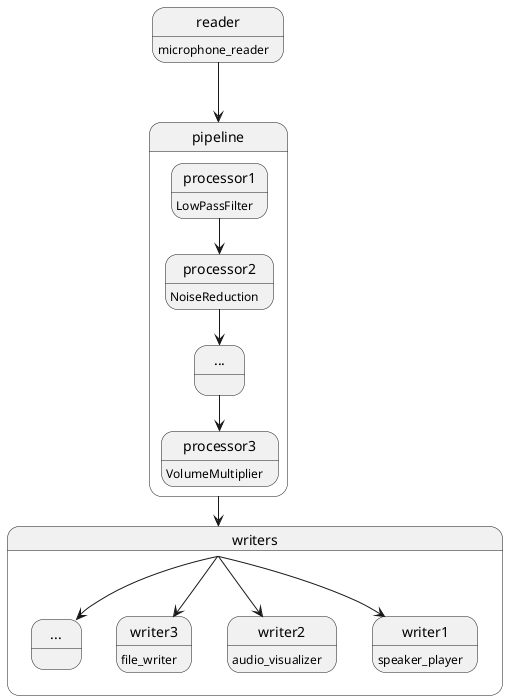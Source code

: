 @startuml

reader --> pipeline

reader : microphone_reader

state pipeline {
    state processor1 : LowPassFilter
    state processor2 : NoiseReduction
    state processor3 : VolumeMultiplier
    state "..." as processor_others
    processor1 --> processor2
    processor2 --> processor_others
    processor_others --> processor3
}

pipeline --> writers

state writers {
    state writer1 : speaker_player
    state writer2 : audio_visualizer
    state writer3 : file_writer
    state "..." as writers_others
    writers --> writer1
    writers --> writer2
    writers --> writer3
    writers --> writers_others
}

@enduml